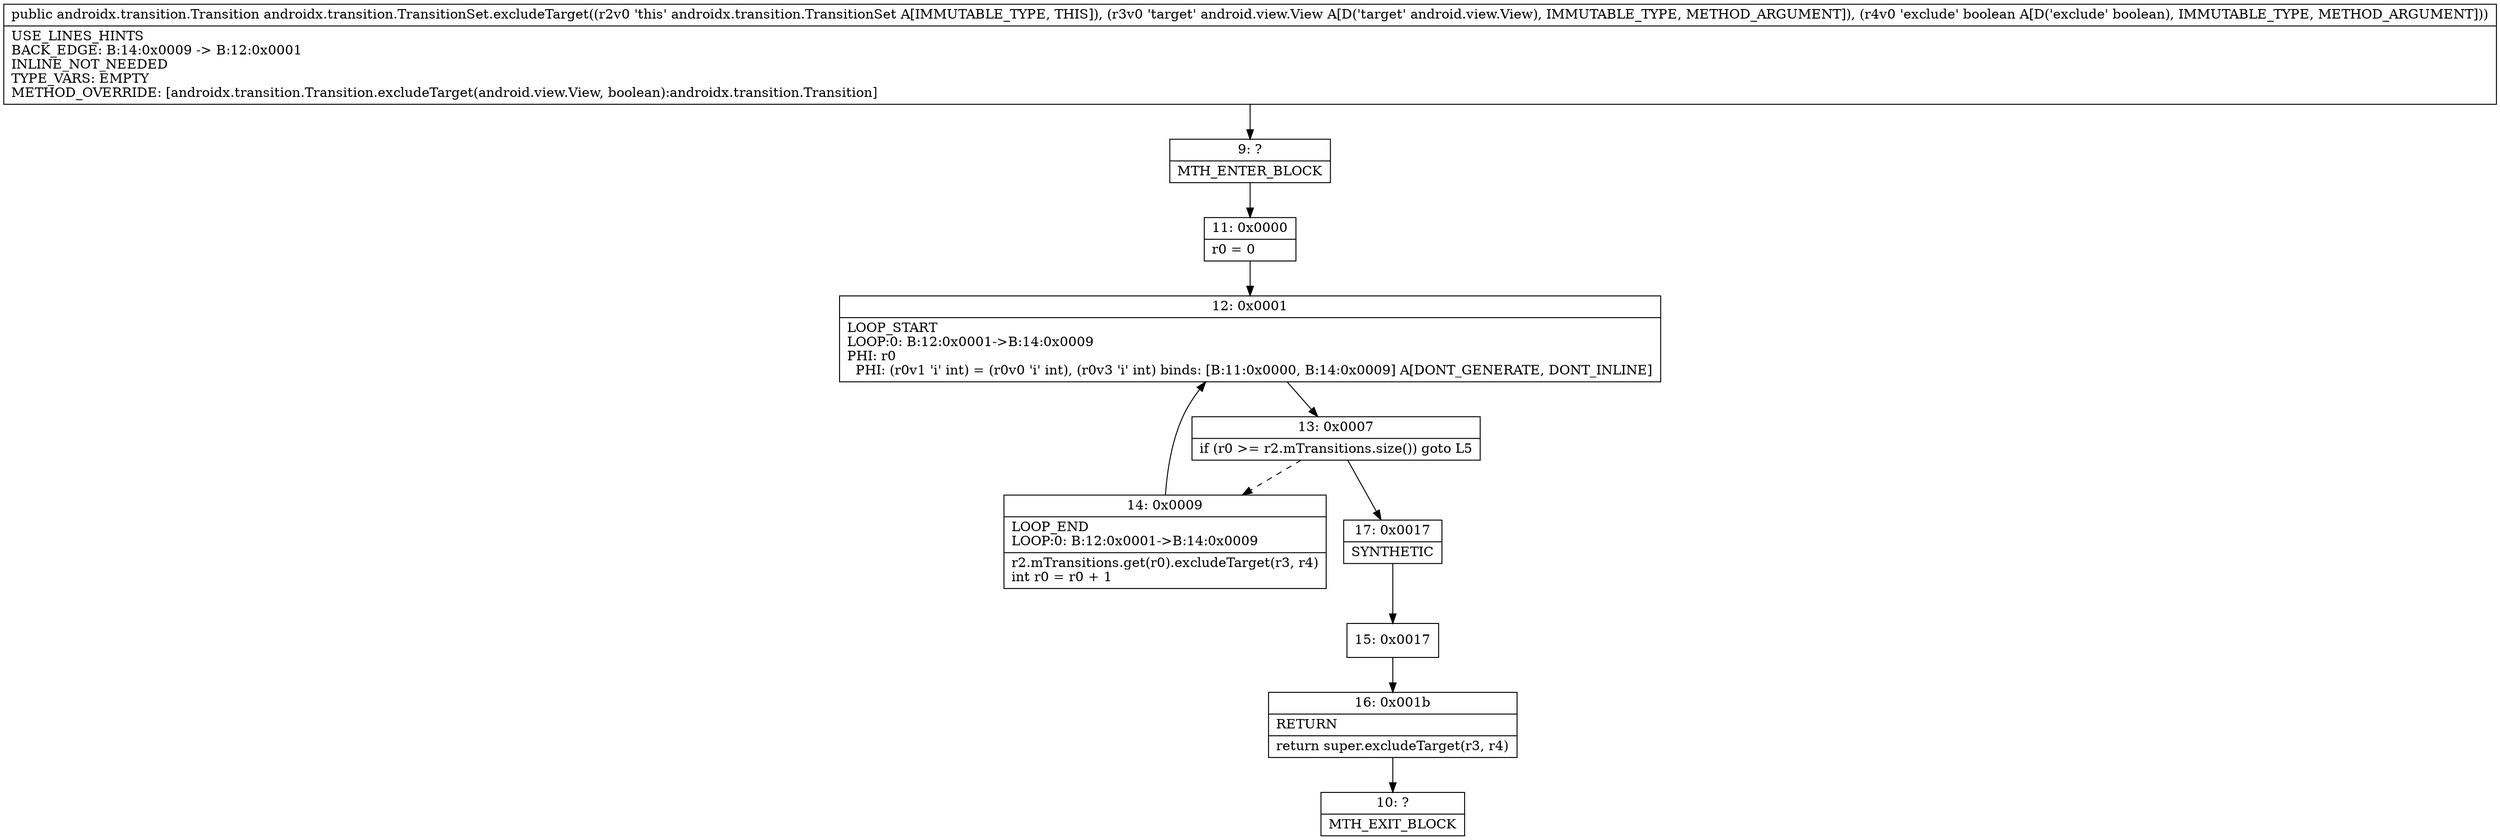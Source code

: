 digraph "CFG forandroidx.transition.TransitionSet.excludeTarget(Landroid\/view\/View;Z)Landroidx\/transition\/Transition;" {
Node_9 [shape=record,label="{9\:\ ?|MTH_ENTER_BLOCK\l}"];
Node_11 [shape=record,label="{11\:\ 0x0000|r0 = 0\l}"];
Node_12 [shape=record,label="{12\:\ 0x0001|LOOP_START\lLOOP:0: B:12:0x0001\-\>B:14:0x0009\lPHI: r0 \l  PHI: (r0v1 'i' int) = (r0v0 'i' int), (r0v3 'i' int) binds: [B:11:0x0000, B:14:0x0009] A[DONT_GENERATE, DONT_INLINE]\l}"];
Node_13 [shape=record,label="{13\:\ 0x0007|if (r0 \>= r2.mTransitions.size()) goto L5\l}"];
Node_14 [shape=record,label="{14\:\ 0x0009|LOOP_END\lLOOP:0: B:12:0x0001\-\>B:14:0x0009\l|r2.mTransitions.get(r0).excludeTarget(r3, r4)\lint r0 = r0 + 1\l}"];
Node_17 [shape=record,label="{17\:\ 0x0017|SYNTHETIC\l}"];
Node_15 [shape=record,label="{15\:\ 0x0017}"];
Node_16 [shape=record,label="{16\:\ 0x001b|RETURN\l|return super.excludeTarget(r3, r4)\l}"];
Node_10 [shape=record,label="{10\:\ ?|MTH_EXIT_BLOCK\l}"];
MethodNode[shape=record,label="{public androidx.transition.Transition androidx.transition.TransitionSet.excludeTarget((r2v0 'this' androidx.transition.TransitionSet A[IMMUTABLE_TYPE, THIS]), (r3v0 'target' android.view.View A[D('target' android.view.View), IMMUTABLE_TYPE, METHOD_ARGUMENT]), (r4v0 'exclude' boolean A[D('exclude' boolean), IMMUTABLE_TYPE, METHOD_ARGUMENT]))  | USE_LINES_HINTS\lBACK_EDGE: B:14:0x0009 \-\> B:12:0x0001\lINLINE_NOT_NEEDED\lTYPE_VARS: EMPTY\lMETHOD_OVERRIDE: [androidx.transition.Transition.excludeTarget(android.view.View, boolean):androidx.transition.Transition]\l}"];
MethodNode -> Node_9;Node_9 -> Node_11;
Node_11 -> Node_12;
Node_12 -> Node_13;
Node_13 -> Node_14[style=dashed];
Node_13 -> Node_17;
Node_14 -> Node_12;
Node_17 -> Node_15;
Node_15 -> Node_16;
Node_16 -> Node_10;
}

